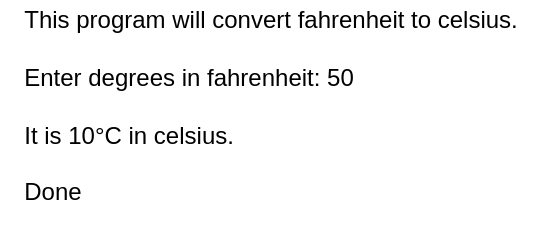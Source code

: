 <mxfile>
    <diagram id="xnnl0HcBTr_XDiGGqrlv" name="Page-1">
        <mxGraphModel dx="1074" dy="789" grid="1" gridSize="10" guides="1" tooltips="1" connect="1" arrows="1" fold="1" page="1" pageScale="1" pageWidth="850" pageHeight="1100" math="0" shadow="0">
            <root>
                <mxCell id="0"/>
                <mxCell id="1" parent="0"/>
                <mxCell id="2" value="&lt;div&gt;This program will convert fahrenheit to celsius.&lt;/div&gt;&lt;div&gt;&lt;span&gt;&amp;nbsp;&lt;/span&gt;&lt;/div&gt;&lt;div style=&quot;text-align: left&quot;&gt;Enter degrees in fahrenheit: 50&lt;/div&gt;&lt;div style=&quot;text-align: left&quot;&gt;&lt;br&gt;&lt;/div&gt;&lt;div style=&quot;text-align: left&quot;&gt;It is 10°C in celsius.&lt;/div&gt;&lt;div style=&quot;text-align: left&quot;&gt;&lt;br&gt;&lt;/div&gt;&lt;div style=&quot;text-align: left&quot;&gt;Done&lt;/div&gt;&lt;div style=&quot;text-align: left&quot;&gt;&lt;br&gt;&lt;/div&gt;" style="text;html=1;align=center;verticalAlign=middle;resizable=0;points=[];autosize=1;strokeColor=none;fillColor=none;" vertex="1" parent="1">
                    <mxGeometry x="45" y="50" width="270" height="120" as="geometry"/>
                </mxCell>
            </root>
        </mxGraphModel>
    </diagram>
</mxfile>